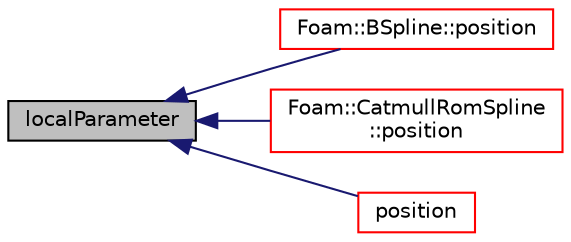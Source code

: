 digraph "localParameter"
{
  bgcolor="transparent";
  edge [fontname="Helvetica",fontsize="10",labelfontname="Helvetica",labelfontsize="10"];
  node [fontname="Helvetica",fontsize="10",shape=record];
  rankdir="LR";
  Node17 [label="localParameter",height=0.2,width=0.4,color="black", fillcolor="grey75", style="filled", fontcolor="black"];
  Node17 -> Node18 [dir="back",color="midnightblue",fontsize="10",style="solid",fontname="Helvetica"];
  Node18 [label="Foam::BSpline::position",height=0.2,width=0.4,color="red",URL="$a25757.html#a42dfd654e4ed87b5d22015dabbb44b0c",tooltip="Return the point position corresponding to the curve parameter. "];
  Node17 -> Node20 [dir="back",color="midnightblue",fontsize="10",style="solid",fontname="Helvetica"];
  Node20 [label="Foam::CatmullRomSpline\l::position",height=0.2,width=0.4,color="red",URL="$a25765.html#a42dfd654e4ed87b5d22015dabbb44b0c",tooltip="Return the point position corresponding to the curve parameter. "];
  Node17 -> Node22 [dir="back",color="midnightblue",fontsize="10",style="solid",fontname="Helvetica"];
  Node22 [label="position",height=0.2,width=0.4,color="red",URL="$a25781.html#aec9bfeaafcc6e794b90a07fae59018e1",tooltip="Return the point position corresponding to the curve parameter. "];
}
